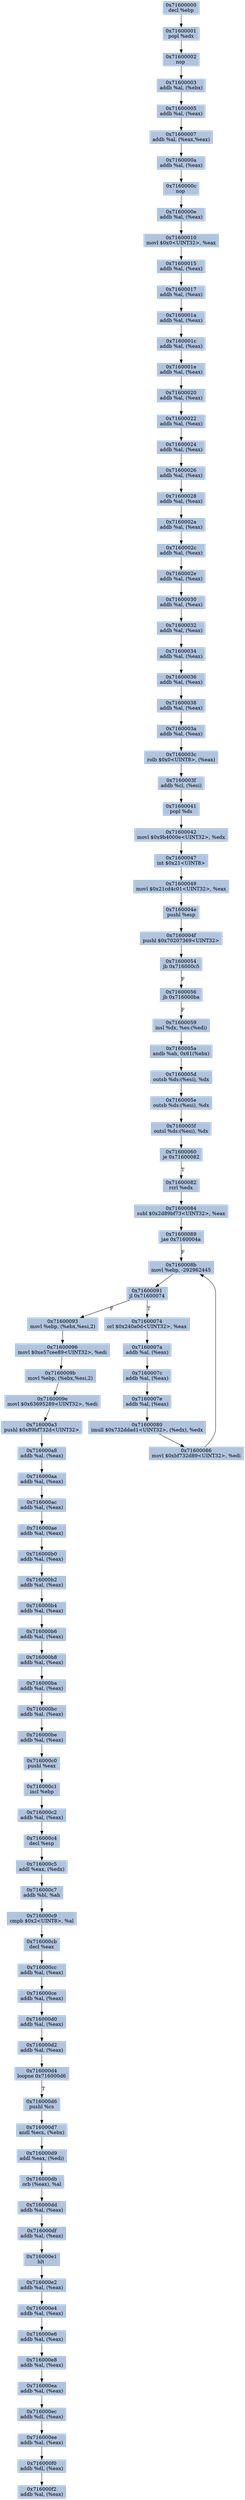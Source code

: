 digraph G {
node[shape=rectangle,style=filled,fillcolor=lightsteelblue,color=lightsteelblue]
bgcolor="transparent"
a0x71600000decl_ebp[label="0x71600000\ndecl %ebp"];
a0x71600001popl_edx[label="0x71600001\npopl %edx"];
a0x71600002nop_[label="0x71600002\nnop "];
a0x71600003addb_al_ebx_[label="0x71600003\naddb %al, (%ebx)"];
a0x71600005addb_al_eax_[label="0x71600005\naddb %al, (%eax)"];
a0x71600007addb_al_eaxeax_[label="0x71600007\naddb %al, (%eax,%eax)"];
a0x7160000aaddb_al_eax_[label="0x7160000a\naddb %al, (%eax)"];
a0x7160000cnop_[label="0x7160000c\nnop "];
a0x7160000eaddb_al_eax_[label="0x7160000e\naddb %al, (%eax)"];
a0x71600010movl_0x0UINT32_eax[label="0x71600010\nmovl $0x0<UINT32>, %eax"];
a0x71600015addb_al_eax_[label="0x71600015\naddb %al, (%eax)"];
a0x71600017addb_al_eax_[label="0x71600017\naddb %al, (%eax)"];
a0x7160001aaddb_al_eax_[label="0x7160001a\naddb %al, (%eax)"];
a0x7160001caddb_al_eax_[label="0x7160001c\naddb %al, (%eax)"];
a0x7160001eaddb_al_eax_[label="0x7160001e\naddb %al, (%eax)"];
a0x71600020addb_al_eax_[label="0x71600020\naddb %al, (%eax)"];
a0x71600022addb_al_eax_[label="0x71600022\naddb %al, (%eax)"];
a0x71600024addb_al_eax_[label="0x71600024\naddb %al, (%eax)"];
a0x71600026addb_al_eax_[label="0x71600026\naddb %al, (%eax)"];
a0x71600028addb_al_eax_[label="0x71600028\naddb %al, (%eax)"];
a0x7160002aaddb_al_eax_[label="0x7160002a\naddb %al, (%eax)"];
a0x7160002caddb_al_eax_[label="0x7160002c\naddb %al, (%eax)"];
a0x7160002eaddb_al_eax_[label="0x7160002e\naddb %al, (%eax)"];
a0x71600030addb_al_eax_[label="0x71600030\naddb %al, (%eax)"];
a0x71600032addb_al_eax_[label="0x71600032\naddb %al, (%eax)"];
a0x71600034addb_al_eax_[label="0x71600034\naddb %al, (%eax)"];
a0x71600036addb_al_eax_[label="0x71600036\naddb %al, (%eax)"];
a0x71600038addb_al_eax_[label="0x71600038\naddb %al, (%eax)"];
a0x7160003aaddb_al_eax_[label="0x7160003a\naddb %al, (%eax)"];
a0x7160003crolb_0x0UINT8_eax_[label="0x7160003c\nrolb $0x0<UINT8>, (%eax)"];
a0x7160003faddb_cl_esi_[label="0x7160003f\naddb %cl, (%esi)"];
a0x71600041popl_ds[label="0x71600041\npopl %ds"];
a0x71600042movl_0x9b4000eUINT32_edx[label="0x71600042\nmovl $0x9b4000e<UINT32>, %edx"];
a0x71600047int_0x21UINT8[label="0x71600047\nint $0x21<UINT8>"];
a0x71600049movl_0x21cd4c01UINT32_eax[label="0x71600049\nmovl $0x21cd4c01<UINT32>, %eax"];
a0x7160004epushl_esp[label="0x7160004e\npushl %esp"];
a0x7160004fpushl_0x70207369UINT32[label="0x7160004f\npushl $0x70207369<UINT32>"];
a0x71600054jb_0x716000c5[label="0x71600054\njb 0x716000c5"];
a0x71600056jb_0x716000ba[label="0x71600056\njb 0x716000ba"];
a0x71600059insl_dx_es_edi_[label="0x71600059\ninsl %dx, %es:(%edi)"];
a0x7160005aandb_ah_0x61ebx_[label="0x7160005a\nandb %ah, 0x61(%ebx)"];
a0x7160005doutsb_ds_esi__dx[label="0x7160005d\noutsb %ds:(%esi), %dx"];
a0x7160005eoutsb_ds_esi__dx[label="0x7160005e\noutsb %ds:(%esi), %dx"];
a0x7160005foutsl_ds_esi__dx[label="0x7160005f\noutsl %ds:(%esi), %dx"];
a0x71600060je_0x71600082[label="0x71600060\nje 0x71600082"];
a0x71600082rcrl_edx[label="0x71600082\nrcrl %edx"];
a0x71600084subl_0x2d89bf73UINT32_eax[label="0x71600084\nsubl $0x2d89bf73<UINT32>, %eax"];
a0x71600089jae_0x7160004a[label="0x71600089\njae 0x7160004a"];
a0x7160008bmovl_ebp__292962445[label="0x7160008b\nmovl %ebp, -292962445"];
a0x71600091jl_0x71600074[label="0x71600091\njl 0x71600074"];
a0x71600074orl_0x240a0dUINT32_eax[label="0x71600074\norl $0x240a0d<UINT32>, %eax"];
a0x7160007aaddb_al_eax_[label="0x7160007a\naddb %al, (%eax)"];
a0x7160007caddb_al_eax_[label="0x7160007c\naddb %al, (%eax)"];
a0x7160007eaddb_al_eax_[label="0x7160007e\naddb %al, (%eax)"];
a0x71600080imull_0x732ddad1UINT32_edx__edx[label="0x71600080\nimull $0x732ddad1<UINT32>, (%edx), %edx"];
a0x71600086movl_0xbf732d89UINT32_edi[label="0x71600086\nmovl $0xbf732d89<UINT32>, %edi"];
a0x71600093movl_ebp_ebxesi2_[label="0x71600093\nmovl %ebp, (%ebx,%esi,2)"];
a0x71600096movl_0xe57cee89UINT32_edi[label="0x71600096\nmovl $0xe57cee89<UINT32>, %edi"];
a0x7160009bmovl_ebp_ebxesi2_[label="0x7160009b\nmovl %ebp, (%ebx,%esi,2)"];
a0x7160009emovl_0x63695289UINT32_edi[label="0x7160009e\nmovl $0x63695289<UINT32>, %edi"];
a0x716000a3pushl_0x89bf732dUINT32[label="0x716000a3\npushl $0x89bf732d<UINT32>"];
a0x716000a8addb_al_eax_[label="0x716000a8\naddb %al, (%eax)"];
a0x716000aaaddb_al_eax_[label="0x716000aa\naddb %al, (%eax)"];
a0x716000acaddb_al_eax_[label="0x716000ac\naddb %al, (%eax)"];
a0x716000aeaddb_al_eax_[label="0x716000ae\naddb %al, (%eax)"];
a0x716000b0addb_al_eax_[label="0x716000b0\naddb %al, (%eax)"];
a0x716000b2addb_al_eax_[label="0x716000b2\naddb %al, (%eax)"];
a0x716000b4addb_al_eax_[label="0x716000b4\naddb %al, (%eax)"];
a0x716000b6addb_al_eax_[label="0x716000b6\naddb %al, (%eax)"];
a0x716000b8addb_al_eax_[label="0x716000b8\naddb %al, (%eax)"];
a0x716000baaddb_al_eax_[label="0x716000ba\naddb %al, (%eax)"];
a0x716000bcaddb_al_eax_[label="0x716000bc\naddb %al, (%eax)"];
a0x716000beaddb_al_eax_[label="0x716000be\naddb %al, (%eax)"];
a0x716000c0pushl_eax[label="0x716000c0\npushl %eax"];
a0x716000c1incl_ebp[label="0x716000c1\nincl %ebp"];
a0x716000c2addb_al_eax_[label="0x716000c2\naddb %al, (%eax)"];
a0x716000c4decl_esp[label="0x716000c4\ndecl %esp"];
a0x716000c5addl_eax_edx_[label="0x716000c5\naddl %eax, (%edx)"];
a0x716000c7addb_bl_ah[label="0x716000c7\naddb %bl, %ah"];
a0x716000c9cmpb_0x2UINT8_al[label="0x716000c9\ncmpb $0x2<UINT8>, %al"];
a0x716000cbdecl_eax[label="0x716000cb\ndecl %eax"];
a0x716000ccaddb_al_eax_[label="0x716000cc\naddb %al, (%eax)"];
a0x716000ceaddb_al_eax_[label="0x716000ce\naddb %al, (%eax)"];
a0x716000d0addb_al_eax_[label="0x716000d0\naddb %al, (%eax)"];
a0x716000d2addb_al_eax_[label="0x716000d2\naddb %al, (%eax)"];
a0x716000d4loopne_0x716000d6[label="0x716000d4\nloopne 0x716000d6"];
a0x716000d6pushl_cs[label="0x716000d6\npushl %cs"];
a0x716000d7andl_ecx_ebx_[label="0x716000d7\nandl %ecx, (%ebx)"];
a0x716000d9addl_eax_edi_[label="0x716000d9\naddl %eax, (%edi)"];
a0x716000dborb_eax__al[label="0x716000db\norb (%eax), %al"];
a0x716000ddaddb_al_eax_[label="0x716000dd\naddb %al, (%eax)"];
a0x716000dfaddb_al_eax_[label="0x716000df\naddb %al, (%eax)"];
a0x716000e1hlt_[label="0x716000e1\nhlt "];
a0x716000e2addb_al_eax_[label="0x716000e2\naddb %al, (%eax)"];
a0x716000e4addb_al_eax_[label="0x716000e4\naddb %al, (%eax)"];
a0x716000e6addb_al_eax_[label="0x716000e6\naddb %al, (%eax)"];
a0x716000e8addb_al_eax_[label="0x716000e8\naddb %al, (%eax)"];
a0x716000eaaddb_al_eax_[label="0x716000ea\naddb %al, (%eax)"];
a0x716000ecaddb_dl_eax_[label="0x716000ec\naddb %dl, (%eax)"];
a0x716000eeaddb_al_eax_[label="0x716000ee\naddb %al, (%eax)"];
a0x716000f0addb_dl_eax_[label="0x716000f0\naddb %dl, (%eax)"];
a0x716000f2addb_al_eax_[label="0x716000f2\naddb %al, (%eax)"];
a0x71600000decl_ebp -> a0x71600001popl_edx [color="#000000"];
a0x71600001popl_edx -> a0x71600002nop_ [color="#000000"];
a0x71600002nop_ -> a0x71600003addb_al_ebx_ [color="#000000"];
a0x71600003addb_al_ebx_ -> a0x71600005addb_al_eax_ [color="#000000"];
a0x71600005addb_al_eax_ -> a0x71600007addb_al_eaxeax_ [color="#000000"];
a0x71600007addb_al_eaxeax_ -> a0x7160000aaddb_al_eax_ [color="#000000"];
a0x7160000aaddb_al_eax_ -> a0x7160000cnop_ [color="#000000"];
a0x7160000cnop_ -> a0x7160000eaddb_al_eax_ [color="#000000"];
a0x7160000eaddb_al_eax_ -> a0x71600010movl_0x0UINT32_eax [color="#000000"];
a0x71600010movl_0x0UINT32_eax -> a0x71600015addb_al_eax_ [color="#000000"];
a0x71600015addb_al_eax_ -> a0x71600017addb_al_eax_ [color="#000000"];
a0x71600017addb_al_eax_ -> a0x7160001aaddb_al_eax_ [color="#000000"];
a0x7160001aaddb_al_eax_ -> a0x7160001caddb_al_eax_ [color="#000000"];
a0x7160001caddb_al_eax_ -> a0x7160001eaddb_al_eax_ [color="#000000"];
a0x7160001eaddb_al_eax_ -> a0x71600020addb_al_eax_ [color="#000000"];
a0x71600020addb_al_eax_ -> a0x71600022addb_al_eax_ [color="#000000"];
a0x71600022addb_al_eax_ -> a0x71600024addb_al_eax_ [color="#000000"];
a0x71600024addb_al_eax_ -> a0x71600026addb_al_eax_ [color="#000000"];
a0x71600026addb_al_eax_ -> a0x71600028addb_al_eax_ [color="#000000"];
a0x71600028addb_al_eax_ -> a0x7160002aaddb_al_eax_ [color="#000000"];
a0x7160002aaddb_al_eax_ -> a0x7160002caddb_al_eax_ [color="#000000"];
a0x7160002caddb_al_eax_ -> a0x7160002eaddb_al_eax_ [color="#000000"];
a0x7160002eaddb_al_eax_ -> a0x71600030addb_al_eax_ [color="#000000"];
a0x71600030addb_al_eax_ -> a0x71600032addb_al_eax_ [color="#000000"];
a0x71600032addb_al_eax_ -> a0x71600034addb_al_eax_ [color="#000000"];
a0x71600034addb_al_eax_ -> a0x71600036addb_al_eax_ [color="#000000"];
a0x71600036addb_al_eax_ -> a0x71600038addb_al_eax_ [color="#000000"];
a0x71600038addb_al_eax_ -> a0x7160003aaddb_al_eax_ [color="#000000"];
a0x7160003aaddb_al_eax_ -> a0x7160003crolb_0x0UINT8_eax_ [color="#000000"];
a0x7160003crolb_0x0UINT8_eax_ -> a0x7160003faddb_cl_esi_ [color="#000000"];
a0x7160003faddb_cl_esi_ -> a0x71600041popl_ds [color="#000000"];
a0x71600041popl_ds -> a0x71600042movl_0x9b4000eUINT32_edx [color="#000000"];
a0x71600042movl_0x9b4000eUINT32_edx -> a0x71600047int_0x21UINT8 [color="#000000"];
a0x71600047int_0x21UINT8 -> a0x71600049movl_0x21cd4c01UINT32_eax [color="#000000"];
a0x71600049movl_0x21cd4c01UINT32_eax -> a0x7160004epushl_esp [color="#000000"];
a0x7160004epushl_esp -> a0x7160004fpushl_0x70207369UINT32 [color="#000000"];
a0x7160004fpushl_0x70207369UINT32 -> a0x71600054jb_0x716000c5 [color="#000000"];
a0x71600054jb_0x716000c5 -> a0x71600056jb_0x716000ba [color="#000000",label="F"];
a0x71600056jb_0x716000ba -> a0x71600059insl_dx_es_edi_ [color="#000000",label="F"];
a0x71600059insl_dx_es_edi_ -> a0x7160005aandb_ah_0x61ebx_ [color="#000000"];
a0x7160005aandb_ah_0x61ebx_ -> a0x7160005doutsb_ds_esi__dx [color="#000000"];
a0x7160005doutsb_ds_esi__dx -> a0x7160005eoutsb_ds_esi__dx [color="#000000"];
a0x7160005eoutsb_ds_esi__dx -> a0x7160005foutsl_ds_esi__dx [color="#000000"];
a0x7160005foutsl_ds_esi__dx -> a0x71600060je_0x71600082 [color="#000000"];
a0x71600060je_0x71600082 -> a0x71600082rcrl_edx [color="#000000",label="T"];
a0x71600082rcrl_edx -> a0x71600084subl_0x2d89bf73UINT32_eax [color="#000000"];
a0x71600084subl_0x2d89bf73UINT32_eax -> a0x71600089jae_0x7160004a [color="#000000"];
a0x71600089jae_0x7160004a -> a0x7160008bmovl_ebp__292962445 [color="#000000",label="F"];
a0x7160008bmovl_ebp__292962445 -> a0x71600091jl_0x71600074 [color="#000000"];
a0x71600091jl_0x71600074 -> a0x71600074orl_0x240a0dUINT32_eax [color="#000000",label="T"];
a0x71600074orl_0x240a0dUINT32_eax -> a0x7160007aaddb_al_eax_ [color="#000000"];
a0x7160007aaddb_al_eax_ -> a0x7160007caddb_al_eax_ [color="#000000"];
a0x7160007caddb_al_eax_ -> a0x7160007eaddb_al_eax_ [color="#000000"];
a0x7160007eaddb_al_eax_ -> a0x71600080imull_0x732ddad1UINT32_edx__edx [color="#000000"];
a0x71600080imull_0x732ddad1UINT32_edx__edx -> a0x71600086movl_0xbf732d89UINT32_edi [color="#000000"];
a0x71600086movl_0xbf732d89UINT32_edi -> a0x7160008bmovl_ebp__292962445 [color="#000000"];
a0x71600091jl_0x71600074 -> a0x71600093movl_ebp_ebxesi2_ [color="#000000",label="F"];
a0x71600093movl_ebp_ebxesi2_ -> a0x71600096movl_0xe57cee89UINT32_edi [color="#000000"];
a0x71600096movl_0xe57cee89UINT32_edi -> a0x7160009bmovl_ebp_ebxesi2_ [color="#000000"];
a0x7160009bmovl_ebp_ebxesi2_ -> a0x7160009emovl_0x63695289UINT32_edi [color="#000000"];
a0x7160009emovl_0x63695289UINT32_edi -> a0x716000a3pushl_0x89bf732dUINT32 [color="#000000"];
a0x716000a3pushl_0x89bf732dUINT32 -> a0x716000a8addb_al_eax_ [color="#000000"];
a0x716000a8addb_al_eax_ -> a0x716000aaaddb_al_eax_ [color="#000000"];
a0x716000aaaddb_al_eax_ -> a0x716000acaddb_al_eax_ [color="#000000"];
a0x716000acaddb_al_eax_ -> a0x716000aeaddb_al_eax_ [color="#000000"];
a0x716000aeaddb_al_eax_ -> a0x716000b0addb_al_eax_ [color="#000000"];
a0x716000b0addb_al_eax_ -> a0x716000b2addb_al_eax_ [color="#000000"];
a0x716000b2addb_al_eax_ -> a0x716000b4addb_al_eax_ [color="#000000"];
a0x716000b4addb_al_eax_ -> a0x716000b6addb_al_eax_ [color="#000000"];
a0x716000b6addb_al_eax_ -> a0x716000b8addb_al_eax_ [color="#000000"];
a0x716000b8addb_al_eax_ -> a0x716000baaddb_al_eax_ [color="#000000"];
a0x716000baaddb_al_eax_ -> a0x716000bcaddb_al_eax_ [color="#000000"];
a0x716000bcaddb_al_eax_ -> a0x716000beaddb_al_eax_ [color="#000000"];
a0x716000beaddb_al_eax_ -> a0x716000c0pushl_eax [color="#000000"];
a0x716000c0pushl_eax -> a0x716000c1incl_ebp [color="#000000"];
a0x716000c1incl_ebp -> a0x716000c2addb_al_eax_ [color="#000000"];
a0x716000c2addb_al_eax_ -> a0x716000c4decl_esp [color="#000000"];
a0x716000c4decl_esp -> a0x716000c5addl_eax_edx_ [color="#000000"];
a0x716000c5addl_eax_edx_ -> a0x716000c7addb_bl_ah [color="#000000"];
a0x716000c7addb_bl_ah -> a0x716000c9cmpb_0x2UINT8_al [color="#000000"];
a0x716000c9cmpb_0x2UINT8_al -> a0x716000cbdecl_eax [color="#000000"];
a0x716000cbdecl_eax -> a0x716000ccaddb_al_eax_ [color="#000000"];
a0x716000ccaddb_al_eax_ -> a0x716000ceaddb_al_eax_ [color="#000000"];
a0x716000ceaddb_al_eax_ -> a0x716000d0addb_al_eax_ [color="#000000"];
a0x716000d0addb_al_eax_ -> a0x716000d2addb_al_eax_ [color="#000000"];
a0x716000d2addb_al_eax_ -> a0x716000d4loopne_0x716000d6 [color="#000000"];
a0x716000d4loopne_0x716000d6 -> a0x716000d6pushl_cs [color="#000000",label="T"];
a0x716000d6pushl_cs -> a0x716000d7andl_ecx_ebx_ [color="#000000"];
a0x716000d7andl_ecx_ebx_ -> a0x716000d9addl_eax_edi_ [color="#000000"];
a0x716000d9addl_eax_edi_ -> a0x716000dborb_eax__al [color="#000000"];
a0x716000dborb_eax__al -> a0x716000ddaddb_al_eax_ [color="#000000"];
a0x716000ddaddb_al_eax_ -> a0x716000dfaddb_al_eax_ [color="#000000"];
a0x716000dfaddb_al_eax_ -> a0x716000e1hlt_ [color="#000000"];
a0x716000e1hlt_ -> a0x716000e2addb_al_eax_ [color="#000000"];
a0x716000e2addb_al_eax_ -> a0x716000e4addb_al_eax_ [color="#000000"];
a0x716000e4addb_al_eax_ -> a0x716000e6addb_al_eax_ [color="#000000"];
a0x716000e6addb_al_eax_ -> a0x716000e8addb_al_eax_ [color="#000000"];
a0x716000e8addb_al_eax_ -> a0x716000eaaddb_al_eax_ [color="#000000"];
a0x716000eaaddb_al_eax_ -> a0x716000ecaddb_dl_eax_ [color="#000000"];
a0x716000ecaddb_dl_eax_ -> a0x716000eeaddb_al_eax_ [color="#000000"];
a0x716000eeaddb_al_eax_ -> a0x716000f0addb_dl_eax_ [color="#000000"];
a0x716000f0addb_dl_eax_ -> a0x716000f2addb_al_eax_ [color="#000000"];
}
